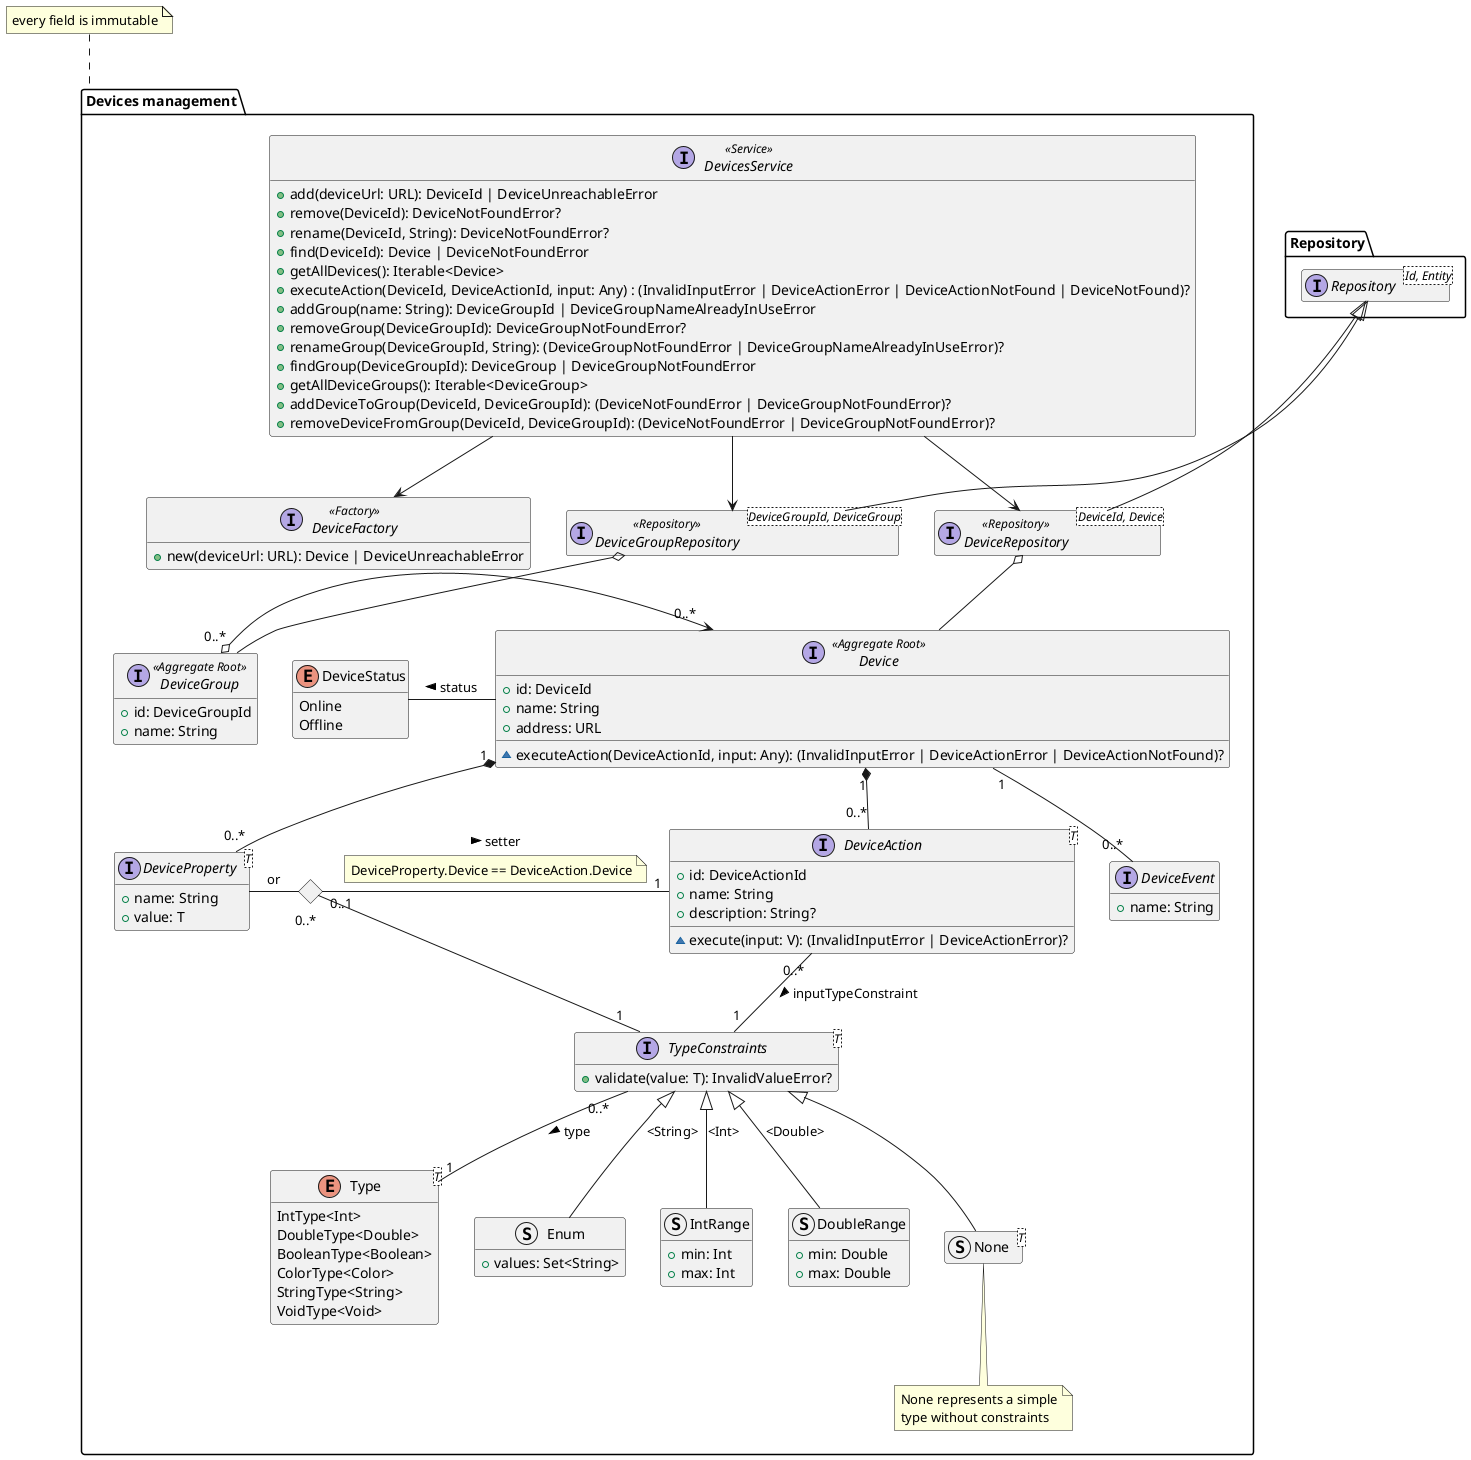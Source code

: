 @startuml devices-management-domain-model

hide empty members
package Repository{
    interface Repository<Id, Entity>
}

package "Devices management" {

    interface Device <<Aggregate Root>> {
        + id: DeviceId
        + name: String
        + address: URL
        ~ executeAction(DeviceActionId, input: Any): (InvalidInputError | DeviceActionError | DeviceActionNotFound)?
    }

    enum DeviceStatus {
        Online
        Offline
    }

    interface DeviceGroup <<Aggregate Root>> {
        + id: DeviceGroupId
        + name: String
    }

    enum Type<T> {
        IntType<Int>
        DoubleType<Double>
        BooleanType<Boolean>
        ColorType<Color>
        StringType<String>
        VoidType<Void>
    }

    interface TypeConstraints<T> {
        + validate(value: T): InvalidValueError?
    }

    struct Enum {
        + values: Set<String>
    }

    struct IntRange {
        + min: Int
        + max: Int
    }

    struct DoubleRange {
        + min: Double
        + max: Double
    }

    struct None<T>
    note bottom of None
        None represents a simple
        type without constraints
    end note


    interface DeviceProperty<T> {
        + name: String
        + value: T
    }

    interface DeviceAction<T> {
        + id: DeviceActionId
        + name: String
        + description: String?
        ~ execute(input: V): (InvalidInputError | DeviceActionError)?
    }

    interface DeviceEvent {
        + name: String
    }

    interface DeviceGroupRepository<DeviceGroupId, DeviceGroup> <<Repository>>
    interface DeviceRepository<DeviceId, Device> <<Repository>>

    interface DevicesService <<Service>> {
        + add(deviceUrl: URL): DeviceId | DeviceUnreachableError
        + remove(DeviceId): DeviceNotFoundError?
        + rename(DeviceId, String): DeviceNotFoundError?
        + find(DeviceId): Device | DeviceNotFoundError
        + getAllDevices(): Iterable<Device>
        + executeAction(DeviceId, DeviceActionId, input: Any) : (InvalidInputError | DeviceActionError | DeviceActionNotFound | DeviceNotFound)?
        + addGroup(name: String): DeviceGroupId | DeviceGroupNameAlreadyInUseError
        + removeGroup(DeviceGroupId): DeviceGroupNotFoundError?
        + renameGroup(DeviceGroupId, String): (DeviceGroupNotFoundError | DeviceGroupNameAlreadyInUseError)?
        + findGroup(DeviceGroupId): DeviceGroup | DeviceGroupNotFoundError
        + getAllDeviceGroups(): Iterable<DeviceGroup>
        + addDeviceToGroup(DeviceId, DeviceGroupId): (DeviceNotFoundError | DeviceGroupNotFoundError)?
        + removeDeviceFromGroup(DeviceId, DeviceGroupId): (DeviceNotFoundError | DeviceGroupNotFoundError)?
    }

    interface DeviceFactory <<Factory>> {
        + new(deviceUrl: URL): Device | DeviceUnreachableError
    }


    Device -l- DeviceStatus : "status >"
    Device "0..*"  <-r-o "0..*" DeviceGroup
    TypeConstraints "0..*" -- "1" Type : "type >"
    Enum -u-|> TypeConstraints : "<String>"
    IntRange -u-|> TypeConstraints : "<Int>"
    DoubleRange -u-|> TypeConstraints : "<Double>"
    None -u-|> TypeConstraints
    DeviceAction "0..*" -- "1" TypeConstraints : "inputTypeConstraint >"
    Device "1" *-- "0..*" DeviceProperty
    Device "1" *-- "0..*" DeviceAction
    <> Diamond
    DeviceProperty -r- Diamond : "or"
    Diamond "0..1" -r- "1" DeviceAction : "setter >"
    note on link
        DeviceProperty.Device == DeviceAction.Device
    end note
    Diamond "0..*" -- "1" TypeConstraints
    Device "1" -- "0..*" DeviceEvent
    DeviceGroupRepository -u-|> Repository.Repository
    DeviceGroupRepository o-- DeviceGroup
    DeviceRepository -u-|> Repository.Repository
    DeviceRepository o-- Device
    DevicesService --> DeviceRepository
    DevicesService --> DeviceGroupRepository
    DevicesService --> DeviceFactory
}

note top of "Devices management"
every field is immutable
end note

@enduml
